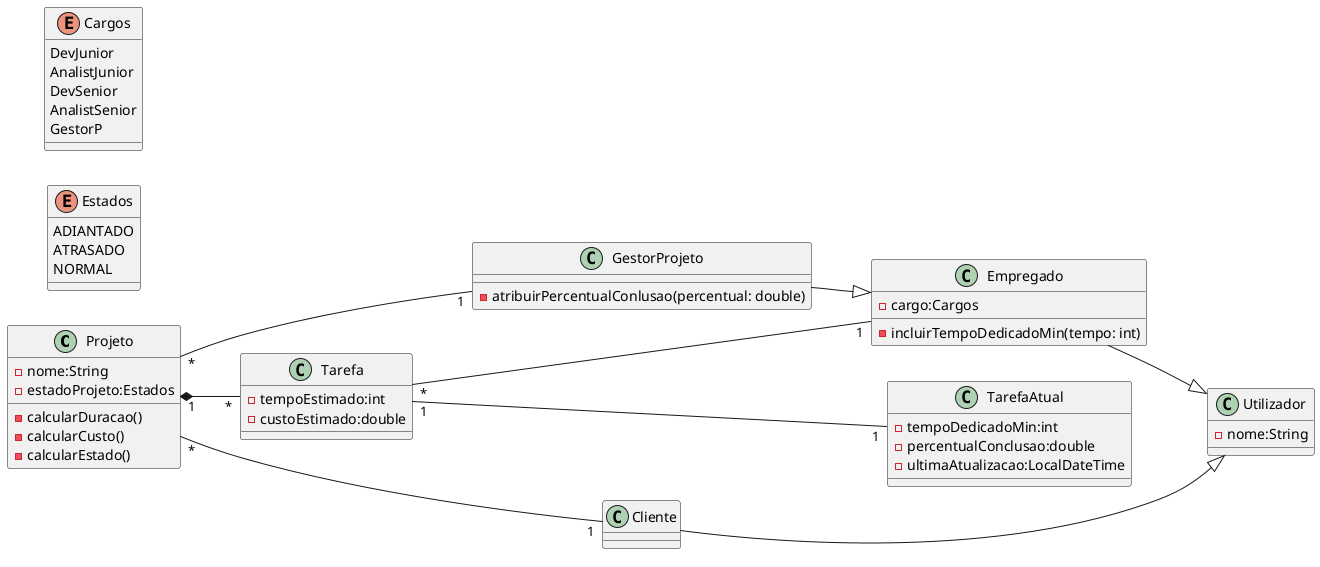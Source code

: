 @startuml
left to right direction

class Projeto{
	- nome:String
	- estadoProjeto:Estados 
	- calcularDuracao()
	- calcularCusto()
	- calcularEstado()
}


class Utilizador{
    - nome:String
}

class Empregado{
	- cargo:Cargos
 	- incluirTempoDedicadoMin(tempo: int)
}

class GestorProjeto{
	 - atribuirPercentualConlusao(percentual: double)
}

class Tarefa{
	- tempoEstimado:int 
	- custoEstimado:double
}

class TarefaAtual{
	- tempoDedicadoMin:int 
	- percentualConclusao:double     
	- ultimaAtualizacao:LocalDateTime
}

enum Estados{
	ADIANTADO
	ATRASADO
	NORMAL
}

enum Cargos{
	DevJunior
	AnalistJunior
	DevSenior
	AnalistSenior
	GestorP
}

Empregado --|> Utilizador
Cliente --|> Utilizador
Tarefa "1" --- "1" TarefaAtual
Projeto "*" --- "1" GestorProjeto
Projeto "*" -- "1" Cliente
Tarefa "*" -- "1" Empregado
Projeto "1"  *-- "*" Tarefa
GestorProjeto --|> Empregado

@enduml
